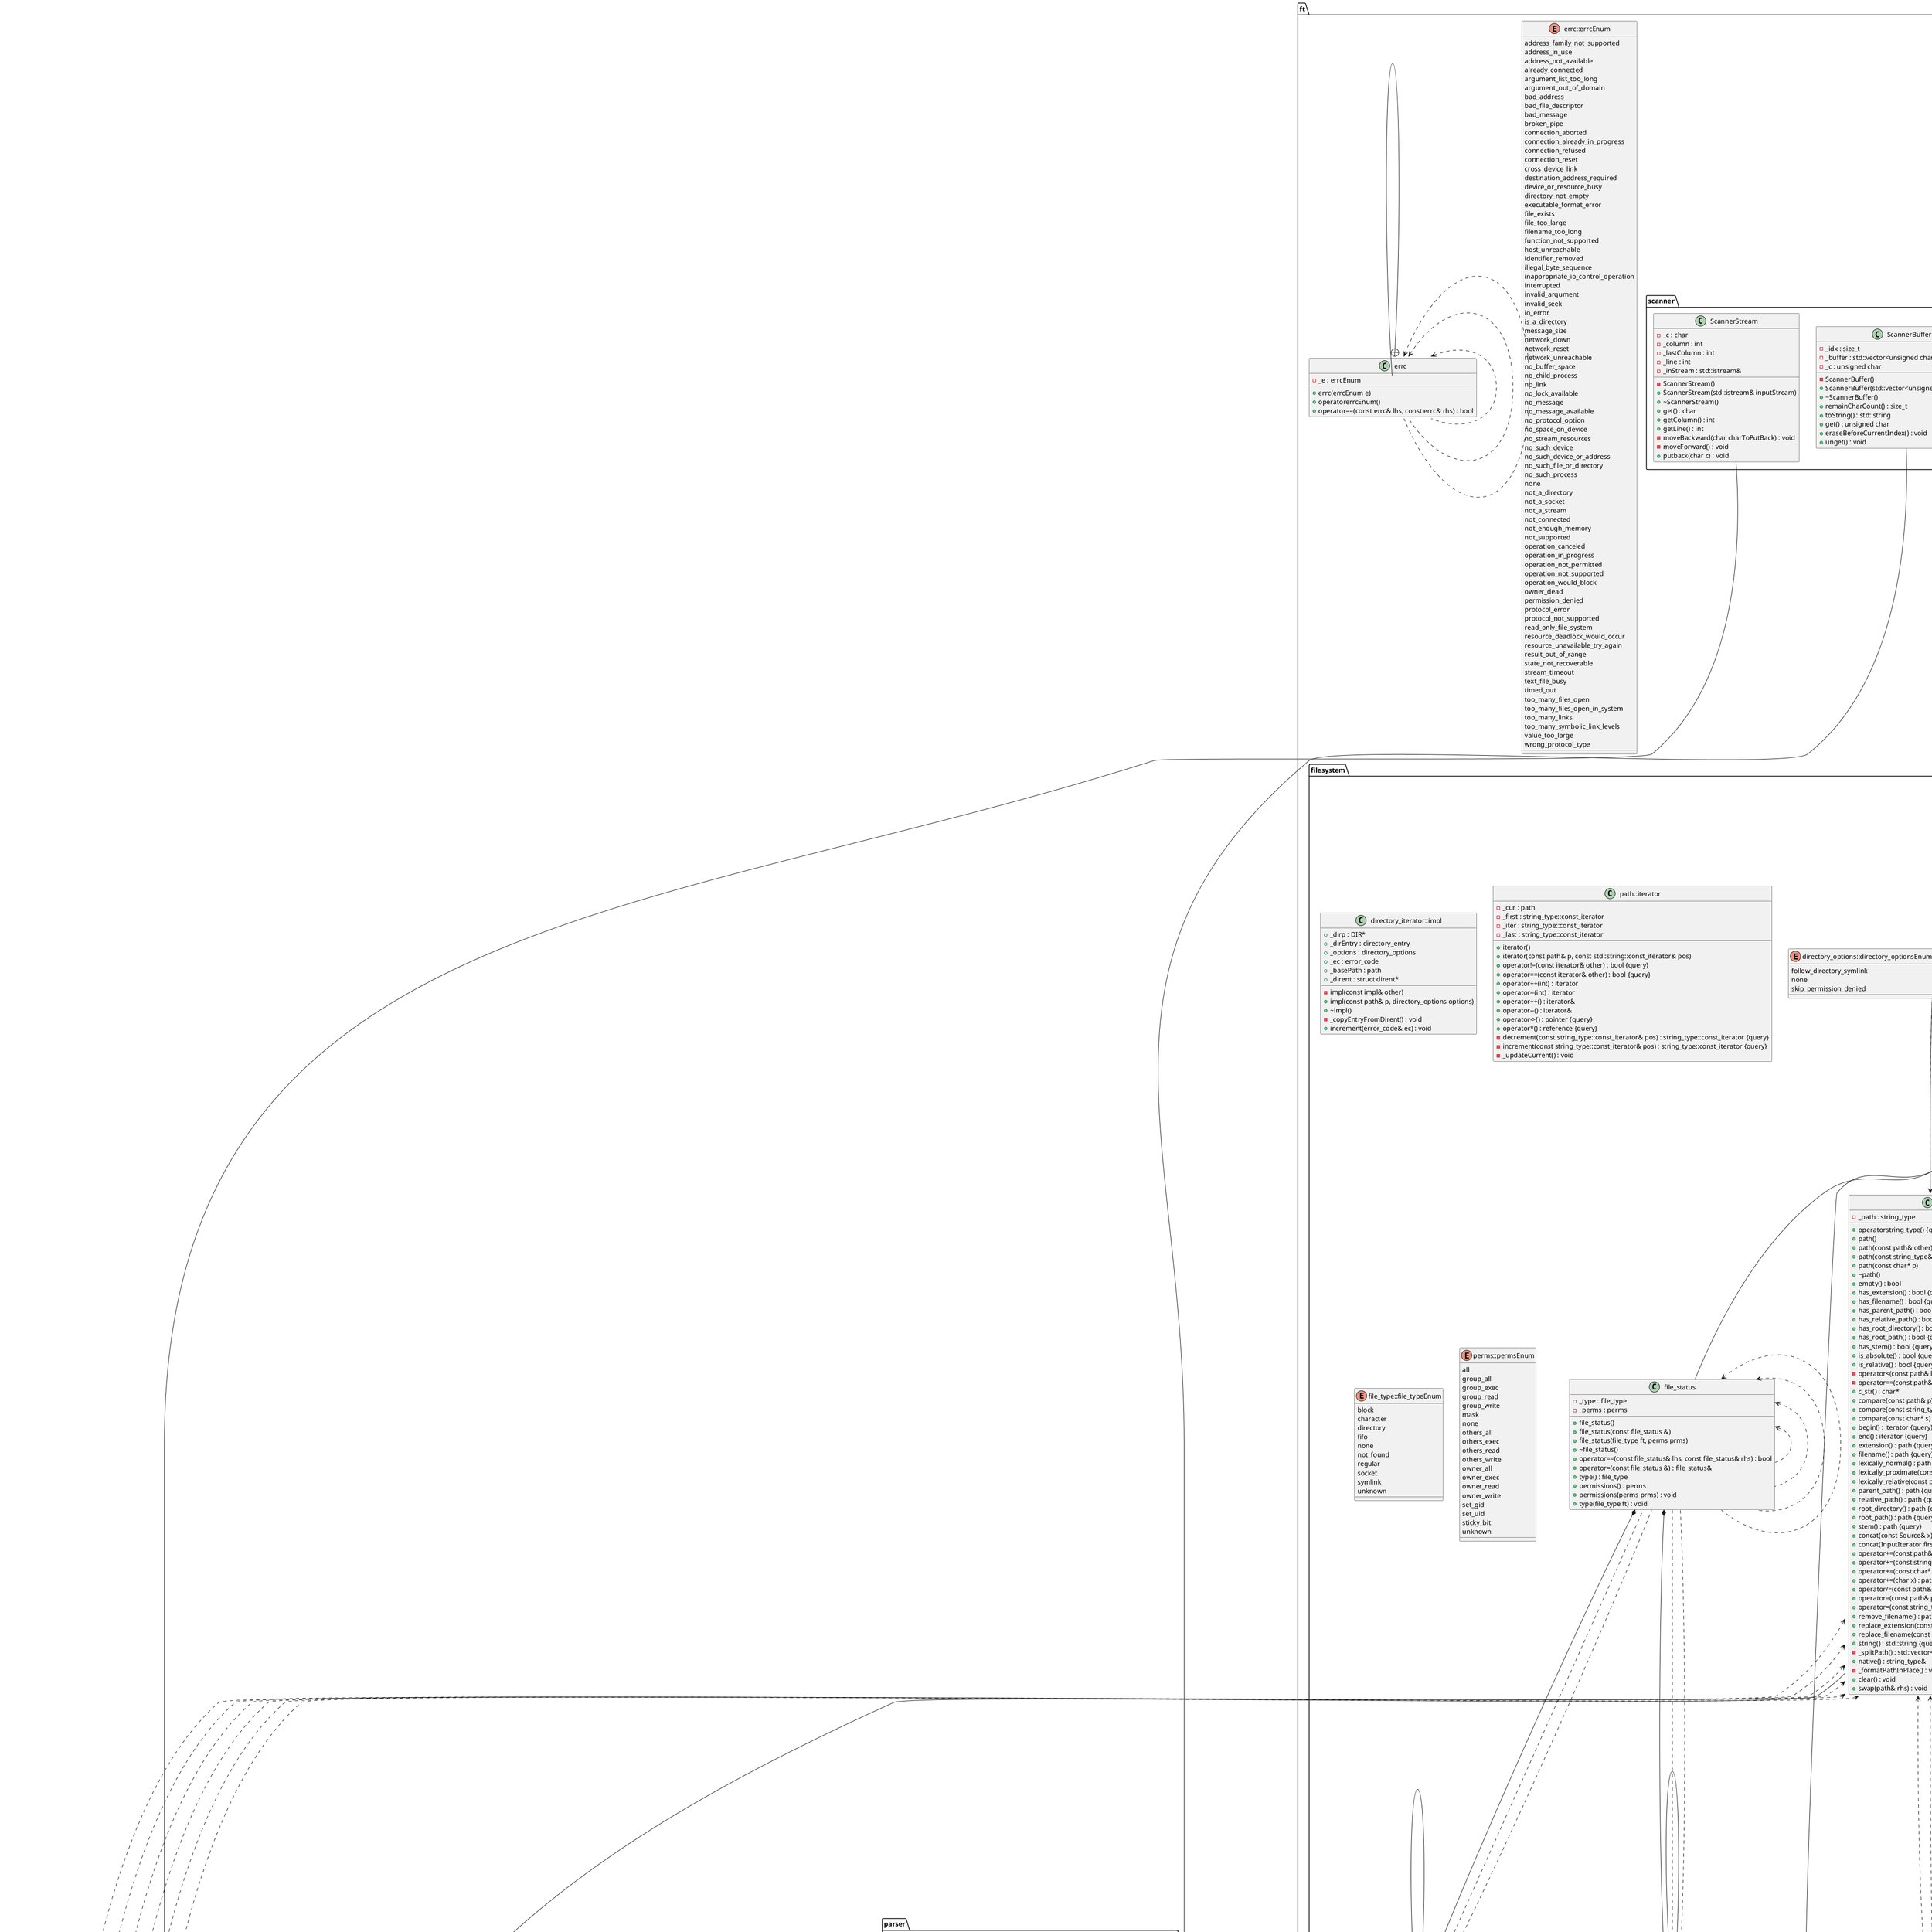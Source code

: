 @startuml





/' Objects '/

class Host {
	+Host()
	+Host(std::string hostname, uint16_t port)
	+Host(uint32_t port)
	+Host(std::string hostname)
	-_hostname : std::string
	+getHostname() : std::string {query}
	-_port : uint16_t
	+getPort() : uint16_t {query}
	+setHostname(std::string hostname) : void
	+setPort(uint16_t port) : void
}


class Location {
	+Location()
	-_returnDirective : ReturnDirective
	+getReturnDirective() : ReturnDirective& {query}
	-_action : action
	+getAction() : action {query}
	-_autoindex : bool
	-_hasAutoindex : bool
	-_hasClientMaxBodySize : bool
	-_hasReturnDirective : bool
	+getAutoindex() : bool {query}
	+hasAutoindex() : bool {query}
	+hasClientMaxBodySize() : bool {query}
	+hasLimitExceptMethod(const std::string& method) : bool {query}
	+hasReturnDirective() : bool {query}
	+isMatchExtentionFile() : bool {query}
	-_index : ft::filesystem::path
	-_root : ft::filesystem::path
	+getIndex() : ft::filesystem::path {query}
	+getRoot() : ft::filesystem::path {query}
	-_clientMaxBodySize : size_t
	+getClientMaxBodySize() : size_t {query}
	+getCgiParams() : std::map<std::string , std::string>&
	-_cgiParams : std::map<std::string, std::string>
	-_limitExceptMethods : std::set<std::string>
	+getLimitExceptMethods() : std::set<std::string>&
	-_cgiExec : std::string
	-_extentionFile : std::string
	-_uri : std::string
	+getCgiExec() : std::string {query}
	+getCgiParam(std::string param) : std::string
	+getExtentionFile() : std::string {query}
	+getUri() : std::string {query}
	-_setAction(action) : void
	+addCgiParam(const std::string& name, const std::string& value) : void
	+addCgiParam(const std::pair<std::string, std::string> pair) : void
	+addLimitExceptMethod(const std::string& method) : void
	+addLimitExceptMethods(const std::set<std::string>& l) : void
	+setAutoindex(bool autoindex) : void
	+setCgiExec(const std::string& exec) : void
	+setClientMaxBodySize(size_t size) : void
	+setExtentionFile(std::string ext) : void
	+setIndex(ft::filesystem::path index) : void
	+setReturnDirective(const ReturnDirective& returnDirective) : void
	+setRoot(ft::filesystem::path root) : void
	+setUri(std::string uri) : void
}


class ReturnDirective {
	+ReturnDirective()
	-_uri : Uri
	+getUri() : Uri& {query}
	+hasCode() : bool {query}
	+hasText() : bool {query}
	+hasUri() : bool {query}
	-_text : std::string
	+getText() : std::string& {query}
	-_code : u_short
	+getCode() : u_short {query}
	+setCode(u_short code) : void
	+setText(const std::string& text) : void
	+setUri(const std::string& uri) : void
}


class ServerBlock {
	+ServerBlock()
	+getListen(uint32_t index) : Host& {query}
	+findLocation(const Uri& uri) : Location& {query}
	-_getLocationIfMatchExtention(const Uri& uri) : Location* {query}
	+findExactLocation(const Uri& uri) : Location* {query}
	-_autoindex : bool
	-_hasAutoindex : bool
	-_hasClientMaxBodySize : bool
	+getAutoindex() : bool {query}
	+hasAutoindex() : bool {query}
	+hasClientMaxBodySize() : bool {query}
	-_index : ft::filesystem::path
	-_root : ft::filesystem::path
	-_uploadStore : ft::filesystem::path
	+getIndex() : ft::filesystem::path {query}
	+getRoot() : ft::filesystem::path {query}
	+getUploadStore() : ft::filesystem::path {query}
	-_clientMaxBodySize : size_t
	+getClientMaxBodySize() : size_t {query}
	+getErrors() : std::map<u_short , std::string>&
	-_errors : std::map<u_short, std::string>
	+getPathFromUri(const Uri& uri) : std::pair<const Location* , ft::filesystem::path> {query}
	-_serverName : std::string
	+getServerName() : std::string {query}
	-_listens : std::vector<Host>
	+getListens() : std::vector<Host>&
	-_locations : std::vector<Location>
	+getLocations() : std::vector<Location>&
	+addError(u_short code, const std::string& path) : void
	+addErrors(const std::map<u_short, std::string>& errors) : void
	+addListen(Host listen) : void
	+addLocation(Location location) : void
	+setAutoindex(bool autoindex) : void
	+setClientMaxBodySize(size_t size) : void
	+setIndex(ft::filesystem::path index) : void
	+setReturnDirective(const ReturnDirective& returnDirective) : void
	+setRoot(ft::filesystem::path root) : void
	+setServerName(std::string serverName) : void
	+setUploadStore(ft::filesystem::path path) : void
}


class ServerConfig {
	-ServerConfig(const ft::filesystem::path& filepath, const ft::filesystem::path& mimePath)
	-ServerConfig(ServerConfig &)
	-_parseHost(config::ScannerConfig& scanner) : Host
	-_parseListen(config::ScannerConfig& scanner) : Host
	-_parseListenValue(const config::Token& host) : Host
	-_parseLocation(config::ScannerConfig& scanner, config::Token locationToken) : Location
	+findLocation(const Uri& uri) : Location&
	-_parseReturn(config::ScannerConfig& scanner) : ReturnDirective
	-_parseServer(config::ScannerConfig& scanner, config::Token serverToken) : ServerBlock
	+findServer(const Uri& uri) : ServerBlock&
	+getServer(uint32_t index) : ServerBlock&
	+{static} getInstance(const ft::filesystem::path& filepath, const ft::filesystem::path& mimePath) : ServerConfig&
	+{static} getInstance() : ServerConfig&
	-operator=(const ServerConfig &) : ServerConfig&
	-_parseAutoindex(config::ScannerConfig& scanner) : bool
	-_configFilePath : ft::filesystem::path
	-_parseIndex(config::ScannerConfig& scanner) : ft::filesystem::path
	-_parseRoot(config::ScannerConfig& scanner) : ft::filesystem::path
	-_parseUploadStore(config::ScannerConfig& scanner) : ft::filesystem::path
	+getConfigFilePath() : ft::filesystem::path {query}
	+getPathFromUri(const Uri& uri) : ft::filesystem::path
	-_parseClientMaxBodySize(config::ScannerConfig& scanner) : size_t
	-{static} _singleton : static ServerConfig*
	-_parseMimeFile(const ft::filesystem::path& path) : std::map<std::string , std::string>
	-_mime : std::map<std::string, std::string>
	-_parseErrorPage(config::ScannerConfig& scanner) : std::map<u_short , std::string>
	-_parseCgiParam(config::ScannerConfig& scanner) : std::pair<std::string , std::string>
	-_parseLimitExceptMethods(config::ScannerConfig& scanner) : std::set<std::string>
	-_parseCgiExec(config::ScannerConfig& scanner) : std::string
	-_parseServerName(config::ScannerConfig& scanner) : std::string
	+getMime(const std::string& extension) : std::string
	-_servers : std::vector<ServerBlock>
	+getServers() : std::vector<ServerBlock>& {query}
	+getPorts() : std::vector<uint32_t>
	+{static} __delete_singleton_instance() : void
	-_checkNoDupplicatePortListen(ServerBlock& server, config::Token tokenListen) : void
	-_parse(std::istream &) : void
	-_postCheckAtLeastOneServerIsDefined() : void
	-_postParser() : void
	-_postParserSetAutoindexInChilds() : void
	-_postParserSetClientMaxBodySizeInChilds() : void
	-_postParserSetDefaultServerLocation() : void
	-_postParserSetLimitExcept() : void
	-_skipSemiColonNewLine(config::ScannerConfig& scanner) : void
	-_throw_SyntaxError(config::Token t, const std::string& error_str, const ft::filesystem::path& file) : void
}


class SyntaxError {
	+SyntaxError()
	+SyntaxError(const char* message)
	+SyntaxError(const std::string& message)
	+~SyntaxError()
	+what() : char*
	#_message : std::string
}


class Uri {
	+Uri()
	+Uri(const std::string& uri)
	+Uri(const char* uri)
	+Uri(const std::string& scheme, const std::string& pathEtc)
	+Uri(const std::string& scheme, const std::string& authority, const std::string& pathEtc)
	+Uri(const std::string& scheme, const std::string& authority, const std::string& path, const std::string& query)
	+Uri(const std::string& scheme, const std::string& authority, const std::string& path, const std::string& query, const std::string& fragment)
	+Uri(const Uri &)
	+~Uri()
	+operator=(const Uri &) : Uri&
	+empty() : bool {query}
	+isRelative() : bool {query}
	+isWellKnownPort() : bool {query}
	-operator==(const Uri& lhs, const Uri& rhs) : bool
	+getPath() : ft::filesystem::path {query}
	-_fragment : std::string
	-_host : std::string
	-_path : std::string
	-_query : std::string
	-_scheme : std::string
	-_userInfo : std::string
	+decode(std::string s) : std::string {query}
	+getAuthority() : std::string {query}
	+getFragment() : std::string
	+getHost() : std::string {query}
	+getPathAndQuery() : std::string {query}
	+getPathEtc() : std::string {query}
	+getQuery() : std::string {query}
	+getRawQuery() : std::string
	+getScheme() : std::string
	+getUserInfo() : std::string
	+toString() : std::string {query}
	-_port : u_short
	+getPort() : u_short {query}
	+getSpecifiedPort() : u_short
	+getWellKnownPort() : u_short {query}
	-_parseAuthority(std::string::const_iterator& it, const std::string::const_iterator& end) : void
	-_parseHostAndPort(std::string::const_iterator& it, const std::string::const_iterator& end) : void
	-_parsePathEtc(std::string::const_iterator& it, const std::string::const_iterator& end) : void
	-_parseUri(const std::string& uri) : void
	+clear() : void
	+setAuthority(const std::string &) : void
	+setFragment(const std::string &) : void
	+setHost(const std::string &) : void
	+setPath(const std::string &) : void
	+setPathEtc(const std::string &) : void
	+setPort(u_short) : void
	+setQuery(const std::string &) : void
	+setRawQuery(const std::string &) : void
	+setScheme(const std::string &) : void
	+setSpecifiedPort(u_short) : void
	+setUserInfo(const std::string &) : void
}


enum action::actionEnum {
	cgi
	none
	returnDirective
}


class Context {
	+Context(ServerBlock& server, const Location& location, const fs::path path, const Uri& uri)
	+server : ServerBlock&
	+uri : Uri
	+location : const Location&
	+path : ft::filesystem::path
}


class action {
	+action(actionEnum e)
	-_e : actionEnum
	+operator!=(const action& lhs, const action& rhs) : bool
	+operator==(const action& lhs, const action& rhs) : bool
}


namespace web {
	class Device {
		+Device()
		+~Device()
		-_socket : Socket
		+getSocket() : Socket&
		+bindSocket() : bool
		+listenSocket() : bool
		+setNonBlocking() : bool
		+setReusableAddr() : bool
		-_inputBuffer : buffer_type
		-_outputBuffer : buffer_type
		+getInputBuffer() : buffer_type&
		+getOutputBuffer() : buffer_type&
		-_port : port_type
		+getPort() : port_type
		-_requests : requests_queue_type
		+getRequestsQueue() : requests_queue_type&
		-_responses : responses_queue_type
		+getResponsesQueue() : responses_queue_type&
		+closeSocket() : void
		+setPort(port_type port) : void
	}

	class Server {
		-Server(const Server& ref)
		+Server()
		+~Server()
		-_isServerIndex(int deviceIndex) : bool
		+setup() : bool
		-_firstClientIndex : int
		-_nfds : int
		-_devices : std::vector<Device>
		-_fds : struct pollfd
		-_buildRequests(int deviceIndex) : void
		-_buildResponses(int deviceIndex) : void
		-_connectClients(int servrIndex) : void
		-_disconnectDevice(int deviceIndex) : void
		-_getRequests(int deviceIndex) : void
		-_log(int fd, std::string description) : void
		-_sendResponses(int deviceIndex) : void
		+routine() : void
		+stop(int status) : void
	}

	class Socket {
		+Socket()
		+~Socket()
		-_addrLen : addrLen_type
		+getAddrLen() : addrLen_type {query}
		-_addr : addr_type
		+getAddr() : addr_type {query}
		+setFd(int domain, int type) : bool
		-_fd : fd_type
		+getFd() : fd_type {query}
		+getIp() : std::string
		+setAddr(int domain, int interface, int port) : void
		+setAddr(const addr_type& addr) : void
		+setFd(fd_type fd) : void
	}
}


namespace parser {
	namespace http {
		class ScannerMessage {
			-ScannerMessage()
			+ScannerMessage(std::vector<unsigned char>& buffer)
			+~ScannerMessage()
			-_makeToken(TokenKind kind, std::string value) : Token
			+getToken(bool skipLWS) : Token
			-_charIsString(char c) : bool
			-_scan : ft::scanner::ScannerBuffer
			+remainCharCount() : size_t
			+getChar() : unsigned char
			+eraseBeforeCurrentIndex() : void
		}

		enum TokenKind::TokenKindEnum {
			kCarriage
			kColon
			kComma
			kEndOfInput
			kError
			kLWS
			kLeftBrace
			kNewLine
			kRightBrace
			kString
		}

		class Token {
			+Token()
			+kind : TokenKind
			+value : std::string
		}

		class TokenKind {
			+TokenKind(TokenKindEnum e)
			+TokenKind(unsigned int e)
			-_e : TokenKindEnum
			+operator!=(const TokenKind& lhs, const TokenKind& rhs) : bool
			+operator==(const TokenKind& lhs, const TokenKind& rhs) : bool
			+getValue() : int {query}
		}
	}
}


namespace http {
	class Message {
		+Message()
		+~Message()
		+empty() : bool {query}
		#_content : content_type
		+getContent() : content_type&
		#_headers : headers_type
		+getHeaders() : headers_type&
		+getContentLength() : size_t
		#_version : std::string
		+getHeader(std::string name) : std::string
		+getVersion() : std::string
		+clear() : void
		+delHeader(std::string name) : void
		+setContent(const content_type& content) : void
		+setContent(const content_type& content, std::string contentType) : void
		+setHeader(std::string key, std::string val) : void
		+setVersion(const std::string& version) : void
	}

	class Request {
		+Request()
		+~Request()
		-_uri : Uri
		+getUri() : Uri&
		+empty() : bool {query}
		-_method : std::string
		+getMethod() : std::string
		+clear() : void
		+setMethod(std::string method) : void
		+setUri(const Uri& uri) : void
	}

	class Response {
		+Response()
		+~Response()
		-_status : Status
		+getStatus() : Status&
		+empty() : bool {query}
		+clear() : void
		+setStatus(Status e) : void
	}

	enum Status::StatusEnum {
		Accepted
		AlreadyReported
		BadGateway
		BadRequest
		Conflict
		Continue
		Created
		EarlyHints
		EndOfInput
		ExpectationFailed
		FailedDependency
		Forbidden
		Found
		GatewayTimeout
		Gone
		HTTPVersionNotSupported
		IMUsed
		ImATeapot
		InsufficientStorage
		InternalServerError
		LengthRequired
		Locked
		LoopDetected
		MethodNotAllowed
		MovedPermanently
		MultiStatus
		MultipleChoices
		NetworkAuthenticationRequired
		NoContent
		NonAuthoritativeInformation
		None
		NotAcceptable
		NotExtended
		NotFound
		NotImplemented
		NotModified
		OK
		PartialContent
		PayloadTooLarge
		PaymentRequired
		PermanentRedirect
		PreconditionFailed
		PreconditionRequired
		Processing
		ProxyAuthenticationRequired
		RangeNotSatisfiable
		RequestHeaderFieldsTooLarge
		RequestTimeout
		ResetContent
		SeeOther
		ServiceUnavailable
		SwitchingProtocols
		TemporaryRedirect
		TooManyRequests
		URITooLong
		Unauthorized
		UnavailableForLegalReasons
		UnprocessableEntity
		UnsupportedMediaType
		UpgradeRequired
		UseProxy
		VariantAlsoNegotiates
	}

	class Status {
		+Status()
		+Status(StatusEnum e)
		+Status(unsigned int e)
		+~Status()
		-_e : StatusEnum
		+operator!=(const Status& lhs, const Status& rhs) : bool
		+operator<(const Status& lhs, const Status& rhs) : bool
		+operator<=(const Status& lhs, const Status& rhs) : bool
		+operator==(const Status& lhs, const Status& rhs) : bool
		+operator>(const Status& lhs, const Status& rhs) : bool
		+operator>=(const Status& lhs, const Status& rhs) : bool
		+getValue() : int {query}
		+getDefinition() : std::string {query}
		+setValue(StatusEnum e) : void
		+setValue(int e) : void
	}

	class multipart_part {
		+len : size_t
		+headers : std::map<std::string, std::string>
		+getFilename() : std::string {query}
		+content : unsigned char*
	}
}


namespace html {
	class Builder {
		+Builder(const std::string& rootName)
		+Builder(const std::string& rootName, const std::string& rootContent)
		+operatorElement()
		+addAttribute(const std::string& name, const std::string& value) : Builder*
		+addAttribute(const Attribute& attribute) : Builder*
		+addChild(const std::string& name, const std::string& content) : Builder*
		+addChild(const Element& elem) : Builder*
		+addChild(const Builder* b) : Builder*
		+addChild(std::string name, Element child) : Builder*
		-_root : Element
		+str() : std::string
	}

	class Element {
		-Element()
		-Element(const std::string& name, const std::string& content)
		-Element(const std::string& name, const Element& child)
		-_attributesToString() : std::string
		-_content : std::string
		-_name : std::string
		+str(size_t depth) : std::string
		-_attributes : std::vector<Attribute>
		-_children : std::vector<Element>
	}

	class Attribute {
		+Attribute(const std::string& name, const std::string& value)
		+name : std::string
		+value : std::string
	}
}


namespace ft {
	class error_code {
		+error_code()
		+error_code(int errc)
		+operatorbool()
		+operator=(int e) : error_code&
		-_val : int
		+value() : int
		+message() : std::string {query}
		+assign(int val) : void
		+clear() : void
	}

	class shared_ptr <template<class T>> {
		+shared_ptr()
		+shared_ptr(T* pointer)
		+shared_ptr(const shared_ptr& other)
		+~shared_ptr()
		+operator*() : T& {query}
		-_ptr : T*
		+get() : T* {query}
		+operator->() : T* {query}
		+operator=(const shared_ptr& other) : shared_ptr&
		+getReferenceCount() : size_t {query}
		-_refCount : size_t*
		-_clear() : void
	}

	enum errc::errcEnum {
		address_family_not_supported
		address_in_use
		address_not_available
		already_connected
		argument_list_too_long
		argument_out_of_domain
		bad_address
		bad_file_descriptor
		bad_message
		broken_pipe
		connection_aborted
		connection_already_in_progress
		connection_refused
		connection_reset
		cross_device_link
		destination_address_required
		device_or_resource_busy
		directory_not_empty
		executable_format_error
		file_exists
		file_too_large
		filename_too_long
		function_not_supported
		host_unreachable
		identifier_removed
		illegal_byte_sequence
		inappropriate_io_control_operation
		interrupted
		invalid_argument
		invalid_seek
		io_error
		is_a_directory
		message_size
		network_down
		network_reset
		network_unreachable
		no_buffer_space
		no_child_process
		no_link
		no_lock_available
		no_message
		no_message_available
		no_protocol_option
		no_space_on_device
		no_stream_resources
		no_such_device
		no_such_device_or_address
		no_such_file_or_directory
		no_such_process
		none
		not_a_directory
		not_a_socket
		not_a_stream
		not_connected
		not_enough_memory
		not_supported
		operation_canceled
		operation_in_progress
		operation_not_permitted
		operation_not_supported
		operation_would_block
		owner_dead
		permission_denied
		protocol_error
		protocol_not_supported
		read_only_file_system
		resource_deadlock_would_occur
		resource_unavailable_try_again
		result_out_of_range
		state_not_recoverable
		stream_timeout
		text_file_busy
		timed_out
		too_many_files_open
		too_many_files_open_in_system
		too_many_links
		too_many_symbolic_link_levels
		value_too_large
		wrong_protocol_type
	}

	class errc {
		+errc(errcEnum e)
		+operatorerrcEnum()
		+operator==(const errc& lhs, const errc& rhs) : bool
		-_e : errcEnum
	}

	namespace scanner {
		class ScannerBuffer {
			-ScannerBuffer()
			+ScannerBuffer(std::vector<unsigned char>& buffer)
			+~ScannerBuffer()
			-_idx : size_t
			+remainCharCount() : size_t
			+toString() : std::string
			-_buffer : std::vector<unsigned char>&
			-_c : unsigned char
			+get() : unsigned char
			+eraseBeforeCurrentIndex() : void
			+unget() : void
		}

		class ScannerStream {
			-ScannerStream()
			+ScannerStream(std::istream& inputStream)
			+~ScannerStream()
			-_c : char
			+get() : char
			-_column : int
			-_lastColumn : int
			-_line : int
			+getColumn() : int
			+getLine() : int
			-_inStream : std::istream&
			-moveBackward(char charToPutBack) : void
			-moveForward() : void
			+putback(char c) : void
		}
	}

	namespace filesystem {
		class directory_entry {
			+directory_entry()
			+directory_entry(const directory_entry &)
			+directory_entry(const path& p)
			+directory_entry(const path& p, ::ft::error_code& ec)
			+operatorconstclasspath&()
			+~directory_entry()
			+exists() : bool {query}
			+exists(error_code& ec) : bool
			+is_block_file() : bool {query}
			+is_block_file(error_code& ec) : bool
			+is_character_file() : bool {query}
			+is_character_file(error_code& ec) : bool
			+is_directory() : bool {query}
			+is_directory(error_code& ec) : bool
			+is_fifo() : bool {query}
			+is_fifo(error_code& ec) : bool
			+is_other() : bool {query}
			+is_other(error_code& ec) : bool
			+is_regular_file() : bool {query}
			+is_regular_file(error_code& ec) : bool
			+is_socket() : bool {query}
			+is_socket(error_code& ec) : bool
			+is_symlink() : bool {query}
			+is_symlink(error_code& ec) : bool
			-_path : class path
			+operator=(const directory_entry &) : directory_entry&
			-_status : file_status
			+status() : file_status {query}
			+status(error_code& ec) : file_status
			+getPath() : path&
			-_fileSize : uintmax_t
			-_hardLinkCount : uintmax_t
			+file_size() : uintmax_t {query}
			+file_size(error_code& ec) : uintmax_t
			+hard_link_count() : uintmax_t {query}
			+hard_link_count(error_code& ec) : uintmax_t
			+assign(const path& p) : void
			+assign(const path& p, error_code& ec) : void
			+refresh() : void
			+refresh(error_code& ec) : void
		}

		class directory_iterator {
			+directory_iterator()
			+directory_iterator(const path& p)
			+directory_iterator(const path& p, directory_options options)
			+directory_iterator(const path& p, error_code& ec)
			+directory_iterator(const path& p, directory_options options, error_code& ec)
			+directory_iterator(const directory_iterator& other)
			+~directory_iterator()
			+operator!=(const directory_iterator& other) : bool {query}
			+operator==(const directory_iterator& other) : bool {query}
			+operator*() : directory_entry& {query}
			+operator->() : directory_entry* {query}
			+operator++() : directory_iterator&
			+operator=(const directory_iterator& other) : directory_iterator&
			-_impl : shared_ptr<impl>
		}

		class directory_iterator::impl {
			-impl(const impl& other)
			+impl(const path& p, directory_options options)
			+~impl()
			+_dirp : DIR*
			+_dirEntry : directory_entry
			+_options : directory_options
			+_ec : error_code
			+_basePath : path
			+_dirent : struct dirent*
			-_copyEntryFromDirent() : void
			+increment(error_code& ec) : void
		}

		class file_status {
			+file_status()
			+file_status(const file_status &)
			+file_status(file_type ft, perms prms)
			+~file_status()
			+operator==(const file_status& lhs, const file_status& rhs) : bool
			+operator=(const file_status &) : file_status&
			-_type : file_type
			+type() : file_type
			-_perms : perms
			+permissions() : perms
			+permissions(perms prms) : void
			+type(file_type ft) : void
		}

		class filesystem_error {
			+filesystem_error(const std::string& what_arg, ft::error_code ec)
			+filesystem_error(const std::string& what_arg, const path& p1, ft::error_code ec)
			+filesystem_error(const std::string& what_arg, const path& p1, const path& p2, ft::error_code ec)
			+filesystem_error(const filesystem_error& other)
			+~filesystem_error()
			+what() : char*
			-_code : ft::error_code
			+code() : ft::error_code&
			-_path1 : path
			-_path2 : path
			+path1() : path&
			+path2() : path&
		}

		class path {
			+operatorstring_type() {query}
			+path()
			+path(const path& other)
			+path(const string_type& p)
			+path(const char* p)
			+~path()
			+empty() : bool
			+has_extension() : bool {query}
			+has_filename() : bool {query}
			+has_parent_path() : bool {query}
			+has_relative_path() : bool {query}
			+has_root_directory() : bool {query}
			+has_root_path() : bool {query}
			+has_stem() : bool {query}
			+is_absolute() : bool {query}
			+is_relative() : bool {query}
			-operator<(const path& lhs, const path& rhs) : bool
			-operator==(const path& lhs, const path& rhs) : bool
			+c_str() : char*
			+compare(const path& p) : int
			+compare(const string_type& s) : int {query}
			+compare(const char* s) : int {query}
			+begin() : iterator {query}
			+end() : iterator {query}
			+extension() : path {query}
			+filename() : path {query}
			+lexically_normal() : path {query}
			+lexically_proximate(const path& base) : path {query}
			+lexically_relative(const path& base) : path {query}
			+parent_path() : path {query}
			+relative_path() : path {query}
			+root_directory() : path {query}
			+root_path() : path {query}
			+stem() : path {query}
			+concat(const Source& x) : path&
			+concat(InputIterator first, InputIterator last) : path&
			+operator+=(const path& x) : path&
			+operator+=(const string_type& x) : path&
			+operator+=(const char* x) : path&
			+operator+=(char x) : path&
			+operator/=(const path& p) : path&
			+operator=(const path& p) : path&
			+operator=(const string_type& p) : path&
			+remove_filename() : path&
			+replace_extension(const path& replacement) : path&
			+replace_filename(const path& replacement) : path&
			+string() : std::string {query}
			-_splitPath() : std::vector<string_type>
			-_path : string_type
			+native() : string_type&
			-_formatPathInPlace() : void
			+clear() : void
			+swap(path& rhs) : void
		}

		class path::iterator {
			+iterator()
			+iterator(const path& p, const std::string::const_iterator& pos)
			+operator!=(const iterator& other) : bool {query}
			+operator==(const iterator& other) : bool {query}
			+operator++(int) : iterator
			+operator--(int) : iterator
			+operator++() : iterator&
			+operator--() : iterator&
			-_cur : path
			+operator->() : pointer {query}
			+operator*() : reference {query}
			-_first : string_type::const_iterator
			-_iter : string_type::const_iterator
			-_last : string_type::const_iterator
			-decrement(const string_type::const_iterator& pos) : string_type::const_iterator {query}
			-increment(const string_type::const_iterator& pos) : string_type::const_iterator {query}
			-_updateCurrent() : void
		}

		enum directory_options::directory_optionsEnum {
			follow_directory_symlink
			none
			skip_permission_denied
		}

		enum file_type::file_typeEnum {
			block
			character
			directory
			fifo
			none
			not_found
			regular
			socket
			symlink
			unknown
		}

		enum perms::permsEnum {
			all
			group_all
			group_exec
			group_read
			group_write
			mask
			none
			others_all
			others_exec
			others_read
			others_write
			owner_all
			owner_exec
			owner_read
			owner_write
			set_gid
			set_uid
			sticky_bit
			unknown
		}

		class directory_options {
			+directory_options(directory_optionsEnum e)
			+directory_options(unsigned int e)
			+operator!=(const directory_options& lhs, const directory_options& rhs) : bool
			+operator==(const directory_options& lhs, const directory_options& rhs) : bool
			+operator&(directory_options x, directory_options y) : directory_options
			+operator^(directory_options x, directory_options y) : directory_options
			+operator|(directory_options x, directory_options y) : directory_options
			+operator~(directory_options x) : directory_options
			-_e : directory_optionsEnum
		}

		class file_type {
			+file_type(file_typeEnum e)
			+operator!=(const file_type& lhs, const file_type& rhs) : bool
			+operator==(const file_type& lhs, const file_type& rhs) : bool
			-_e : file_typeEnum
		}

		class perms {
			+perms(permsEnum e)
			+perms(unsigned int e)
			+operator==(const perms& lhs, const perms& rhs) : bool
			+operator&(perms x, perms y) : perms
			+operator^(perms x, perms y) : perms
			+operator|(perms x, perms y) : perms
			+operator~(perms x) : perms
			-_e : permsEnum
		}
	}
}


namespace config {
	class ScannerConfig {
		+ScannerConfig(std::istream& inputStream)
		+~ScannerConfig()
		-_makeToken(TokenKind kind, std::string value) : Token
		-_makeToken(TokenKind kind, std::string value, int column, int line) : Token
		+getToken(bool skipNL) : Token
		-_charIsString(char c) : bool
		-_scan : ft::scanner::ScannerStream
	}

	enum TokenKind::TokenKindEnum {
		kColon
		kComma
		kComment
		kEndOfInput
		kError
		kInteger
		kLeftBrace
		kNewLine
		kRightBrace
		kSemiColon
		kString
	}

	class Token {
		+Token()
		+kind : TokenKind
		+column : int
		+line : int
		+value : std::string
	}

	class TokenKind {
		+TokenKind(TokenKindEnum e)
		+TokenKind(unsigned int e)
		-_e : TokenKindEnum
		+operator!=(const TokenKind& lhs, const TokenKind& rhs) : bool
		+operator==(const TokenKind& lhs, const TokenKind& rhs) : bool
		+getValue() : int {query}
	}
}





/' Inheritance relationships '/

http.Message <|-- http.Request


http.Message <|-- http.Response





/' Aggregation relationships '/

html.Builder *-- html.Element


.Context *-- .Location


.Context *-- .ServerBlock


.Context *-- .Uri


.Context *-- ft.filesystem.path


web.Device *-- web.Socket


html.Element *-- html.Attribute


html.Element *-- html.Element


.Location *-- .ReturnDirective


.Location *-- .action


.Location "2" *-- ft.filesystem.path


http.Request *-- .Uri


http.Response *-- http.Status


.ReturnDirective *-- .Uri


config.ScannerConfig *-- ft.scanner.ScannerStream


parser.http.ScannerMessage *-- ft.scanner.ScannerBuffer


web.Server *-- web.Device


.ServerBlock *-- .Host


.ServerBlock *-- .Location


.ServerBlock "3" *-- ft.filesystem.path


.ServerConfig *-- .ServerBlock


.ServerConfig o-- .ServerConfig


.ServerConfig *-- ft.filesystem.path


parser.http.Token "4" *-- parser.http.TokenKind


ft.filesystem.directory_entry *-- ft.filesystem.file_status


ft.filesystem.directory_entry *-- ft.filesystem.path


ft.filesystem.directory_iterator *-- ft.shared_ptr


ft.filesystem.directory_iterator::impl *-- ft.filesystem.directory_entry


ft.filesystem.directory_iterator::impl *-- ft.filesystem.directory_options


ft.filesystem.directory_iterator::impl *-- ft.error_code


ft.filesystem.directory_iterator::impl *-- ft.filesystem.path


ft.filesystem.file_status *-- ft.filesystem.file_type


ft.filesystem.file_status *-- ft.filesystem.perms


ft.filesystem.filesystem_error *-- ft.error_code


ft.filesystem.filesystem_error "2" *-- ft.filesystem.path


ft.filesystem.path::iterator *-- ft.filesystem.path






/' Dependency relationships '/

html.Attribute <.. html.Builder


html.Builder <.. html.Builder


html.Element <.. html.Builder


html.Element <.. html.Builder


html.Element <.. html.Element


.Host <.. .ServerBlock


.Location <.. .Context


.Location <.. .ServerBlock


.ReturnDirective <.. .Location


.ReturnDirective <.. .ServerBlock


config.ScannerConfig <.. .ServerConfig


config.ScannerConfig <.. .ServerConfig


config.ScannerConfig <.. .ServerConfig


config.ScannerConfig <.. .ServerConfig


config.ScannerConfig <.. .ServerConfig


config.ScannerConfig <.. .ServerConfig


config.ScannerConfig <.. .ServerConfig


config.ScannerConfig <.. .ServerConfig


config.ScannerConfig <.. .ServerConfig


config.ScannerConfig <.. .ServerConfig


config.ScannerConfig <.. .ServerConfig


config.ScannerConfig <.. .ServerConfig


config.ScannerConfig <.. .ServerConfig


config.ScannerConfig <.. .ServerConfig


config.ScannerConfig <.. .ServerConfig


config.ScannerConfig <.. .ServerConfig


web.Server <.. web.Server


web.Server <.. .ServerConfig


.ServerBlock <.. .Context


.ServerBlock <.. .ServerConfig


http.Status <.. http.Response


http.Status <.. http.Status


http.Status <.. http.Status


http.Status <.. http.Status


http.Status <.. http.Status


http.Status <.. http.Status


http.Status <.. http.Status


http.Status <.. http.Status


http.Status <.. http.Status


http.Status <.. http.Status


http.Status <.. http.Status


http.Status <.. http.Status


http.Status <.. http.Status


http.Status <.. http.Status


http.Status <.. http.Status


parser.http.Token <.. .ServerConfig


parser.http.Token <.. .ServerConfig


parser.http.Token <.. .ServerConfig


parser.http.Token <.. .ServerConfig


parser.http.Token <.. .ServerConfig


parser.http.TokenKind <.. config.ScannerConfig


parser.http.TokenKind <.. config.ScannerConfig


parser.http.TokenKind <.. parser.http.ScannerMessage


parser.http.TokenKind <.. parser.http.TokenKind


parser.http.TokenKind <.. parser.http.TokenKind


parser.http.TokenKind <.. parser.http.TokenKind


parser.http.TokenKind <.. parser.http.TokenKind


parser.http.TokenKind <.. parser.http.TokenKind


parser.http.TokenKind <.. config.TokenKind


parser.http.TokenKind <.. config.TokenKind


parser.http.TokenKind <.. config.TokenKind


parser.http.TokenKind <.. config.TokenKind


parser.http.TokenKind <.. config.TokenKind


.Uri <.. .Context


.Uri <.. http.Request


.Uri <.. .ServerBlock


.Uri <.. .ServerBlock


.Uri <.. .ServerBlock


.Uri <.. .ServerBlock


.Uri <.. .ServerConfig


.Uri <.. .ServerConfig


.Uri <.. .ServerConfig


.Uri <.. .Uri


.Uri <.. .Uri


.Uri <.. .Uri


.Uri <.. .Uri


.action <.. .Location


.action <.. .action


.action <.. .action


.action <.. .action


.action <.. .action


.action <.. .action


ft.filesystem.directory_entry <.. ft.filesystem.directory_entry


ft.filesystem.directory_entry <.. ft.filesystem.directory_entry


ft.filesystem.directory_iterator <.. ft.filesystem.directory_iterator


ft.filesystem.directory_iterator <.. ft.filesystem.directory_iterator


ft.filesystem.directory_iterator <.. ft.filesystem.directory_iterator


ft.filesystem.directory_iterator <.. ft.filesystem.directory_iterator


ft.filesystem.directory_options <.. ft.filesystem.directory_iterator


ft.filesystem.directory_options <.. ft.filesystem.directory_iterator


ft.filesystem.directory_options <.. ft.filesystem.directory_iterator::impl


ft.filesystem.directory_options <.. ft.filesystem.directory_options


ft.filesystem.directory_options <.. ft.filesystem.directory_options


ft.filesystem.directory_options <.. ft.filesystem.directory_options


ft.filesystem.directory_options <.. ft.filesystem.directory_options


ft.filesystem.directory_options <.. ft.filesystem.directory_options


ft.errc <.. ft.errc


ft.errc <.. ft.errc


ft.errc <.. ft.errc


ft.error_code <.. ft.filesystem.directory_entry


ft.error_code <.. ft.filesystem.directory_entry


ft.error_code <.. ft.filesystem.directory_entry


ft.error_code <.. ft.filesystem.directory_entry


ft.error_code <.. ft.filesystem.directory_entry


ft.error_code <.. ft.filesystem.directory_entry


ft.error_code <.. ft.filesystem.directory_entry


ft.error_code <.. ft.filesystem.directory_entry


ft.error_code <.. ft.filesystem.directory_entry


ft.error_code <.. ft.filesystem.directory_entry


ft.error_code <.. ft.filesystem.directory_entry


ft.error_code <.. ft.filesystem.directory_entry


ft.error_code <.. ft.filesystem.directory_entry


ft.error_code <.. ft.filesystem.directory_entry


ft.error_code <.. ft.filesystem.directory_entry


ft.error_code <.. ft.filesystem.directory_iterator


ft.error_code <.. ft.filesystem.directory_iterator


ft.error_code <.. ft.filesystem.directory_iterator::impl


ft.error_code <.. ft.filesystem.filesystem_error


ft.error_code <.. ft.filesystem.filesystem_error


ft.error_code <.. ft.filesystem.filesystem_error


ft.filesystem.file_status <.. ft.filesystem.file_status


ft.filesystem.file_status <.. ft.filesystem.file_status


ft.filesystem.file_status <.. ft.filesystem.file_status


ft.filesystem.file_status <.. ft.filesystem.file_status


ft.filesystem.file_type <.. ft.filesystem.file_status


ft.filesystem.file_type <.. ft.filesystem.file_status


ft.filesystem.file_type <.. ft.filesystem.file_type


ft.filesystem.file_type <.. ft.filesystem.file_type


ft.filesystem.file_type <.. ft.filesystem.file_type


ft.filesystem.file_type <.. ft.filesystem.file_type


ft.filesystem.file_type <.. ft.filesystem.file_type


ft.filesystem.filesystem_error <.. ft.filesystem.filesystem_error


ft.filesystem.path <.. .Context


ft.filesystem.path <.. .Location


ft.filesystem.path <.. .Location


ft.filesystem.path <.. .ServerBlock


ft.filesystem.path <.. .ServerBlock


ft.filesystem.path <.. .ServerBlock


ft.filesystem.path <.. .ServerConfig


ft.filesystem.path <.. .ServerConfig


ft.filesystem.path <.. .ServerConfig


ft.filesystem.path <.. .ServerConfig


ft.filesystem.path <.. .ServerConfig


ft.filesystem.path <.. .ServerConfig


ft.filesystem.path <.. ft.filesystem.directory_entry


ft.filesystem.path <.. ft.filesystem.directory_entry


ft.filesystem.path <.. ft.filesystem.directory_entry


ft.filesystem.path <.. ft.filesystem.directory_entry


ft.filesystem.path <.. ft.filesystem.directory_iterator


ft.filesystem.path <.. ft.filesystem.directory_iterator


ft.filesystem.path <.. ft.filesystem.directory_iterator


ft.filesystem.path <.. ft.filesystem.directory_iterator


ft.filesystem.path <.. ft.filesystem.directory_iterator::impl


ft.filesystem.path <.. ft.filesystem.filesystem_error


ft.filesystem.path <.. ft.filesystem.filesystem_error


ft.filesystem.path <.. ft.filesystem.filesystem_error


ft.filesystem.path <.. ft.filesystem.path


ft.filesystem.path <.. ft.filesystem.path


ft.filesystem.path <.. ft.filesystem.path


ft.filesystem.path <.. ft.filesystem.path


ft.filesystem.path <.. ft.filesystem.path


ft.filesystem.path <.. ft.filesystem.path


ft.filesystem.path <.. ft.filesystem.path


ft.filesystem.path <.. ft.filesystem.path


ft.filesystem.path <.. ft.filesystem.path


ft.filesystem.path <.. ft.filesystem.path


ft.filesystem.path <.. ft.filesystem.path


ft.filesystem.path <.. ft.filesystem.path


ft.filesystem.path <.. ft.filesystem.path


ft.filesystem.path <.. ft.filesystem.path


ft.filesystem.path <.. ft.filesystem.path::iterator


ft.filesystem.perms <.. ft.filesystem.file_status


ft.filesystem.perms <.. ft.filesystem.file_status


ft.filesystem.perms <.. ft.filesystem.perms


ft.filesystem.perms <.. ft.filesystem.perms


ft.filesystem.perms <.. ft.filesystem.perms


ft.shared_ptr <.. ft.shared_ptr


ft.shared_ptr <.. ft.shared_ptr






/' Nested objects '/

http.Status +-- http.Status::StatusEnum


parser.http.TokenKind +-- parser.http.TokenKind::TokenKindEnum


parser.http.TokenKind +-- config.TokenKind::TokenKindEnum


.action +-- .action::actionEnum


ft.filesystem.directory_options +-- ft.filesystem.directory_options::directory_optionsEnum


ft.errc +-- ft.errc::errcEnum


ft.filesystem.file_type +-- ft.filesystem.file_type::file_typeEnum


ft.filesystem.perms +-- ft.filesystem.perms::permsEnum




@enduml
